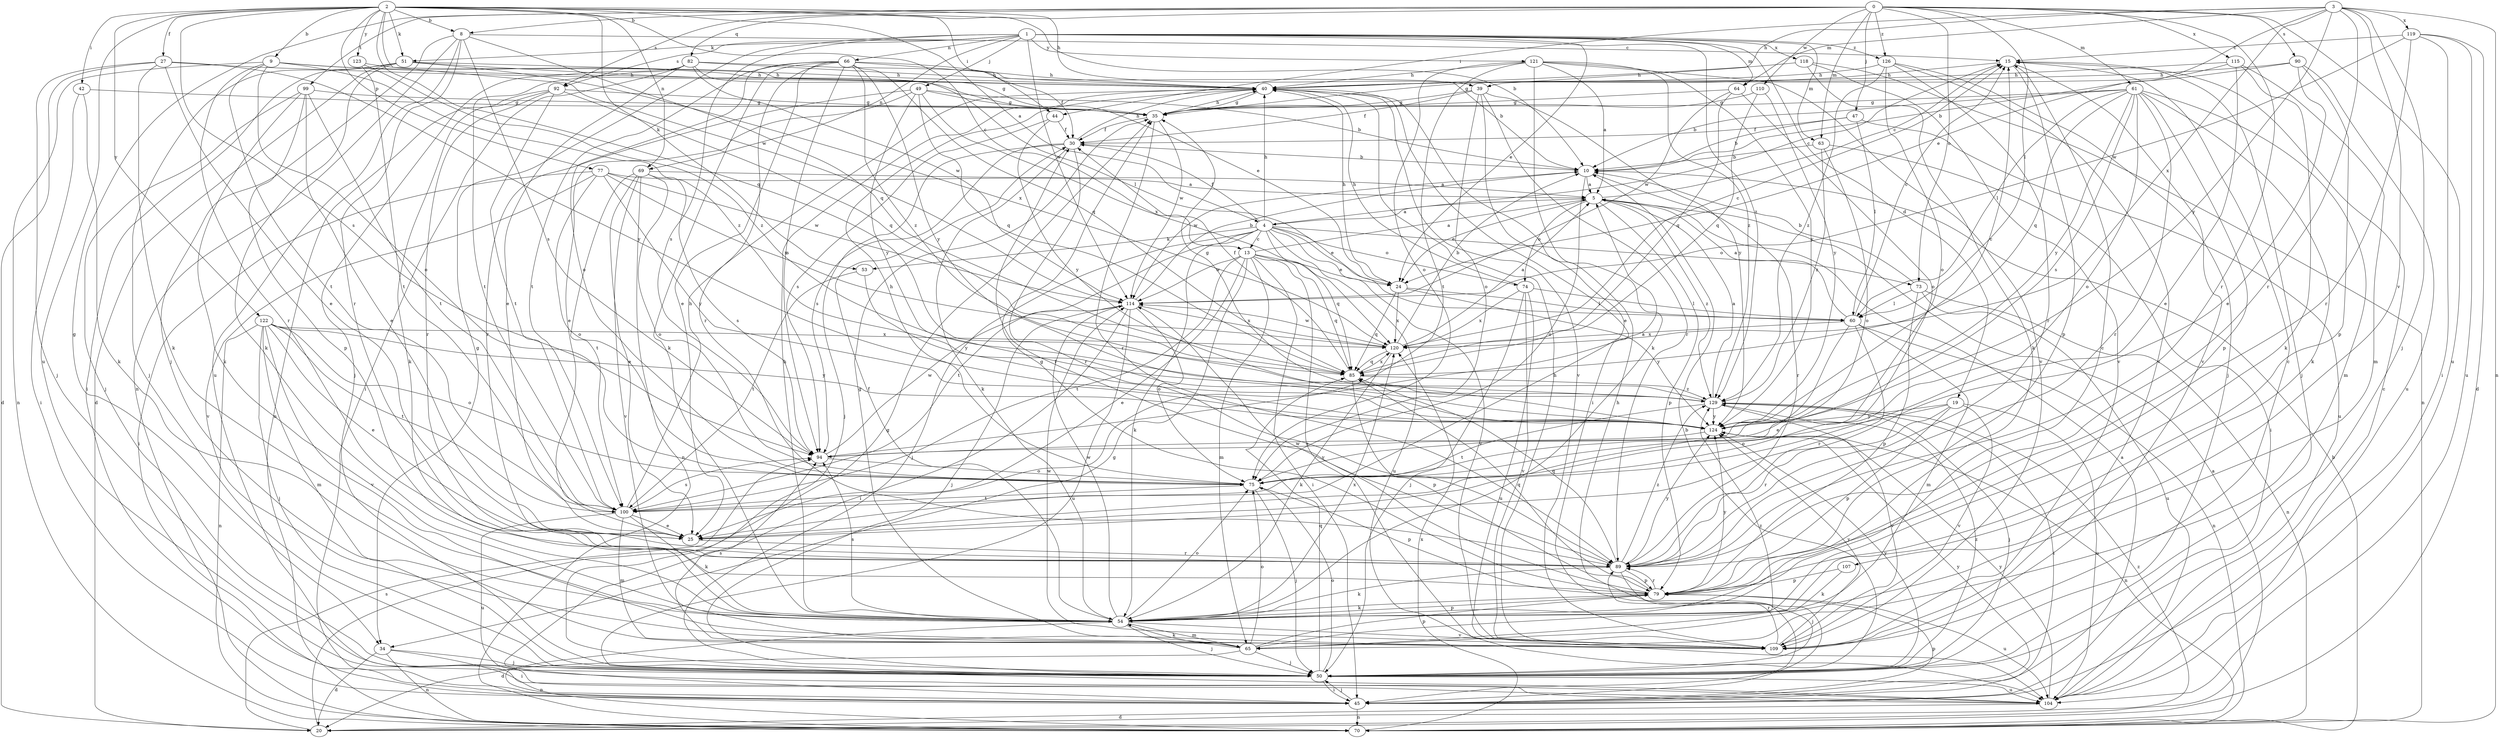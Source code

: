 strict digraph  {
0;
1;
2;
3;
4;
5;
8;
9;
10;
13;
15;
19;
20;
24;
25;
27;
30;
34;
35;
39;
40;
42;
44;
45;
47;
49;
50;
51;
53;
54;
60;
61;
63;
64;
65;
66;
69;
70;
73;
74;
75;
77;
79;
82;
85;
89;
90;
92;
94;
99;
100;
104;
107;
109;
110;
114;
115;
118;
119;
120;
121;
122;
123;
124;
126;
129;
0 -> 8  [label=b];
0 -> 34  [label=g];
0 -> 47  [label=j];
0 -> 60  [label=l];
0 -> 61  [label=m];
0 -> 63  [label=m];
0 -> 73  [label=o];
0 -> 82  [label=q];
0 -> 89  [label=r];
0 -> 90  [label=s];
0 -> 92  [label=s];
0 -> 99  [label=t];
0 -> 104  [label=u];
0 -> 110  [label=w];
0 -> 115  [label=x];
0 -> 126  [label=z];
1 -> 19  [label=d];
1 -> 24  [label=e];
1 -> 34  [label=g];
1 -> 49  [label=j];
1 -> 51  [label=k];
1 -> 63  [label=m];
1 -> 64  [label=m];
1 -> 66  [label=n];
1 -> 69  [label=n];
1 -> 92  [label=s];
1 -> 94  [label=s];
1 -> 114  [label=w];
1 -> 118  [label=x];
1 -> 121  [label=y];
1 -> 126  [label=z];
1 -> 129  [label=z];
2 -> 4  [label=a];
2 -> 8  [label=b];
2 -> 9  [label=b];
2 -> 10  [label=b];
2 -> 13  [label=c];
2 -> 27  [label=f];
2 -> 39  [label=h];
2 -> 42  [label=i];
2 -> 44  [label=i];
2 -> 51  [label=k];
2 -> 53  [label=k];
2 -> 69  [label=n];
2 -> 77  [label=p];
2 -> 85  [label=q];
2 -> 94  [label=s];
2 -> 104  [label=u];
2 -> 114  [label=w];
2 -> 122  [label=y];
2 -> 123  [label=y];
3 -> 24  [label=e];
3 -> 39  [label=h];
3 -> 44  [label=i];
3 -> 50  [label=j];
3 -> 64  [label=m];
3 -> 70  [label=n];
3 -> 89  [label=r];
3 -> 107  [label=v];
3 -> 119  [label=x];
3 -> 120  [label=x];
3 -> 124  [label=y];
4 -> 13  [label=c];
4 -> 15  [label=c];
4 -> 24  [label=e];
4 -> 30  [label=f];
4 -> 40  [label=h];
4 -> 50  [label=j];
4 -> 53  [label=k];
4 -> 54  [label=k];
4 -> 73  [label=o];
4 -> 74  [label=o];
4 -> 85  [label=q];
4 -> 100  [label=t];
4 -> 104  [label=u];
4 -> 109  [label=v];
5 -> 4  [label=a];
5 -> 15  [label=c];
5 -> 24  [label=e];
5 -> 74  [label=o];
5 -> 79  [label=p];
5 -> 129  [label=z];
8 -> 15  [label=c];
8 -> 50  [label=j];
8 -> 70  [label=n];
8 -> 85  [label=q];
8 -> 89  [label=r];
8 -> 94  [label=s];
8 -> 104  [label=u];
9 -> 24  [label=e];
9 -> 40  [label=h];
9 -> 70  [label=n];
9 -> 75  [label=o];
9 -> 89  [label=r];
9 -> 100  [label=t];
9 -> 129  [label=z];
10 -> 5  [label=a];
10 -> 75  [label=o];
10 -> 89  [label=r];
10 -> 114  [label=w];
13 -> 5  [label=a];
13 -> 24  [label=e];
13 -> 25  [label=e];
13 -> 34  [label=g];
13 -> 45  [label=i];
13 -> 65  [label=m];
13 -> 85  [label=q];
13 -> 100  [label=t];
13 -> 109  [label=v];
13 -> 114  [label=w];
15 -> 40  [label=h];
15 -> 50  [label=j];
15 -> 79  [label=p];
15 -> 109  [label=v];
19 -> 75  [label=o];
19 -> 79  [label=p];
19 -> 89  [label=r];
19 -> 104  [label=u];
19 -> 109  [label=v];
19 -> 124  [label=y];
20 -> 5  [label=a];
20 -> 35  [label=g];
20 -> 94  [label=s];
20 -> 129  [label=z];
24 -> 40  [label=h];
24 -> 60  [label=l];
24 -> 85  [label=q];
24 -> 120  [label=x];
24 -> 124  [label=y];
25 -> 89  [label=r];
27 -> 20  [label=d];
27 -> 25  [label=e];
27 -> 40  [label=h];
27 -> 50  [label=j];
27 -> 54  [label=k];
27 -> 124  [label=y];
30 -> 10  [label=b];
30 -> 40  [label=h];
30 -> 50  [label=j];
30 -> 54  [label=k];
30 -> 89  [label=r];
30 -> 94  [label=s];
34 -> 20  [label=d];
34 -> 45  [label=i];
34 -> 50  [label=j];
34 -> 70  [label=n];
35 -> 30  [label=f];
35 -> 40  [label=h];
35 -> 89  [label=r];
35 -> 114  [label=w];
39 -> 25  [label=e];
39 -> 30  [label=f];
39 -> 35  [label=g];
39 -> 75  [label=o];
39 -> 89  [label=r];
39 -> 124  [label=y];
40 -> 35  [label=g];
40 -> 45  [label=i];
40 -> 109  [label=v];
42 -> 35  [label=g];
42 -> 45  [label=i];
42 -> 54  [label=k];
44 -> 30  [label=f];
44 -> 94  [label=s];
44 -> 124  [label=y];
45 -> 5  [label=a];
45 -> 40  [label=h];
45 -> 50  [label=j];
45 -> 70  [label=n];
45 -> 79  [label=p];
45 -> 124  [label=y];
47 -> 10  [label=b];
47 -> 30  [label=f];
47 -> 60  [label=l];
47 -> 104  [label=u];
49 -> 10  [label=b];
49 -> 25  [label=e];
49 -> 35  [label=g];
49 -> 85  [label=q];
49 -> 89  [label=r];
49 -> 120  [label=x];
49 -> 124  [label=y];
50 -> 10  [label=b];
50 -> 45  [label=i];
50 -> 75  [label=o];
50 -> 85  [label=q];
50 -> 104  [label=u];
50 -> 124  [label=y];
50 -> 129  [label=z];
51 -> 20  [label=d];
51 -> 40  [label=h];
51 -> 45  [label=i];
51 -> 50  [label=j];
51 -> 54  [label=k];
51 -> 60  [label=l];
51 -> 120  [label=x];
53 -> 100  [label=t];
53 -> 124  [label=y];
54 -> 15  [label=c];
54 -> 20  [label=d];
54 -> 30  [label=f];
54 -> 40  [label=h];
54 -> 50  [label=j];
54 -> 65  [label=m];
54 -> 75  [label=o];
54 -> 79  [label=p];
54 -> 94  [label=s];
54 -> 109  [label=v];
54 -> 114  [label=w];
54 -> 120  [label=x];
60 -> 5  [label=a];
60 -> 15  [label=c];
60 -> 25  [label=e];
60 -> 65  [label=m];
60 -> 70  [label=n];
60 -> 89  [label=r];
60 -> 120  [label=x];
61 -> 10  [label=b];
61 -> 35  [label=g];
61 -> 54  [label=k];
61 -> 60  [label=l];
61 -> 65  [label=m];
61 -> 75  [label=o];
61 -> 79  [label=p];
61 -> 85  [label=q];
61 -> 89  [label=r];
61 -> 94  [label=s];
61 -> 124  [label=y];
63 -> 10  [label=b];
63 -> 45  [label=i];
63 -> 75  [label=o];
63 -> 129  [label=z];
64 -> 35  [label=g];
64 -> 75  [label=o];
64 -> 85  [label=q];
64 -> 114  [label=w];
65 -> 35  [label=g];
65 -> 50  [label=j];
65 -> 54  [label=k];
65 -> 70  [label=n];
65 -> 75  [label=o];
65 -> 79  [label=p];
65 -> 94  [label=s];
65 -> 129  [label=z];
66 -> 25  [label=e];
66 -> 30  [label=f];
66 -> 40  [label=h];
66 -> 54  [label=k];
66 -> 75  [label=o];
66 -> 85  [label=q];
66 -> 89  [label=r];
66 -> 94  [label=s];
66 -> 100  [label=t];
66 -> 124  [label=y];
66 -> 129  [label=z];
69 -> 5  [label=a];
69 -> 25  [label=e];
69 -> 70  [label=n];
69 -> 75  [label=o];
69 -> 94  [label=s];
69 -> 100  [label=t];
69 -> 109  [label=v];
70 -> 10  [label=b];
70 -> 120  [label=x];
73 -> 10  [label=b];
73 -> 60  [label=l];
73 -> 70  [label=n];
73 -> 79  [label=p];
73 -> 104  [label=u];
74 -> 40  [label=h];
74 -> 50  [label=j];
74 -> 60  [label=l];
74 -> 104  [label=u];
74 -> 109  [label=v];
74 -> 120  [label=x];
75 -> 40  [label=h];
75 -> 50  [label=j];
75 -> 79  [label=p];
75 -> 100  [label=t];
77 -> 5  [label=a];
77 -> 45  [label=i];
77 -> 75  [label=o];
77 -> 109  [label=v];
77 -> 114  [label=w];
77 -> 120  [label=x];
77 -> 124  [label=y];
79 -> 35  [label=g];
79 -> 54  [label=k];
79 -> 85  [label=q];
79 -> 89  [label=r];
79 -> 104  [label=u];
79 -> 114  [label=w];
79 -> 124  [label=y];
82 -> 10  [label=b];
82 -> 25  [label=e];
82 -> 35  [label=g];
82 -> 40  [label=h];
82 -> 45  [label=i];
82 -> 50  [label=j];
82 -> 100  [label=t];
82 -> 114  [label=w];
85 -> 30  [label=f];
85 -> 79  [label=p];
85 -> 120  [label=x];
85 -> 129  [label=z];
89 -> 30  [label=f];
89 -> 50  [label=j];
89 -> 54  [label=k];
89 -> 79  [label=p];
89 -> 85  [label=q];
89 -> 124  [label=y];
89 -> 129  [label=z];
90 -> 10  [label=b];
90 -> 25  [label=e];
90 -> 40  [label=h];
90 -> 79  [label=p];
90 -> 104  [label=u];
92 -> 35  [label=g];
92 -> 54  [label=k];
92 -> 70  [label=n];
92 -> 85  [label=q];
92 -> 89  [label=r];
92 -> 100  [label=t];
94 -> 5  [label=a];
94 -> 75  [label=o];
94 -> 114  [label=w];
99 -> 25  [label=e];
99 -> 35  [label=g];
99 -> 50  [label=j];
99 -> 54  [label=k];
99 -> 79  [label=p];
99 -> 100  [label=t];
100 -> 25  [label=e];
100 -> 40  [label=h];
100 -> 54  [label=k];
100 -> 65  [label=m];
100 -> 94  [label=s];
100 -> 104  [label=u];
104 -> 15  [label=c];
104 -> 20  [label=d];
104 -> 124  [label=y];
107 -> 54  [label=k];
107 -> 79  [label=p];
109 -> 15  [label=c];
109 -> 40  [label=h];
109 -> 89  [label=r];
109 -> 114  [label=w];
109 -> 124  [label=y];
110 -> 35  [label=g];
110 -> 85  [label=q];
110 -> 124  [label=y];
114 -> 10  [label=b];
114 -> 45  [label=i];
114 -> 50  [label=j];
114 -> 75  [label=o];
114 -> 104  [label=u];
114 -> 120  [label=x];
115 -> 25  [label=e];
115 -> 35  [label=g];
115 -> 40  [label=h];
115 -> 54  [label=k];
115 -> 65  [label=m];
118 -> 40  [label=h];
118 -> 54  [label=k];
118 -> 70  [label=n];
118 -> 109  [label=v];
119 -> 15  [label=c];
119 -> 20  [label=d];
119 -> 45  [label=i];
119 -> 89  [label=r];
119 -> 104  [label=u];
119 -> 114  [label=w];
120 -> 5  [label=a];
120 -> 10  [label=b];
120 -> 15  [label=c];
120 -> 54  [label=k];
120 -> 85  [label=q];
120 -> 114  [label=w];
121 -> 5  [label=a];
121 -> 40  [label=h];
121 -> 54  [label=k];
121 -> 75  [label=o];
121 -> 100  [label=t];
121 -> 109  [label=v];
121 -> 124  [label=y];
121 -> 129  [label=z];
122 -> 25  [label=e];
122 -> 50  [label=j];
122 -> 65  [label=m];
122 -> 70  [label=n];
122 -> 75  [label=o];
122 -> 100  [label=t];
122 -> 109  [label=v];
122 -> 120  [label=x];
122 -> 124  [label=y];
123 -> 40  [label=h];
123 -> 100  [label=t];
123 -> 129  [label=z];
124 -> 15  [label=c];
124 -> 70  [label=n];
124 -> 94  [label=s];
126 -> 40  [label=h];
126 -> 50  [label=j];
126 -> 75  [label=o];
126 -> 89  [label=r];
126 -> 109  [label=v];
126 -> 129  [label=z];
129 -> 5  [label=a];
129 -> 35  [label=g];
129 -> 45  [label=i];
129 -> 50  [label=j];
129 -> 100  [label=t];
129 -> 109  [label=v];
129 -> 124  [label=y];
}

